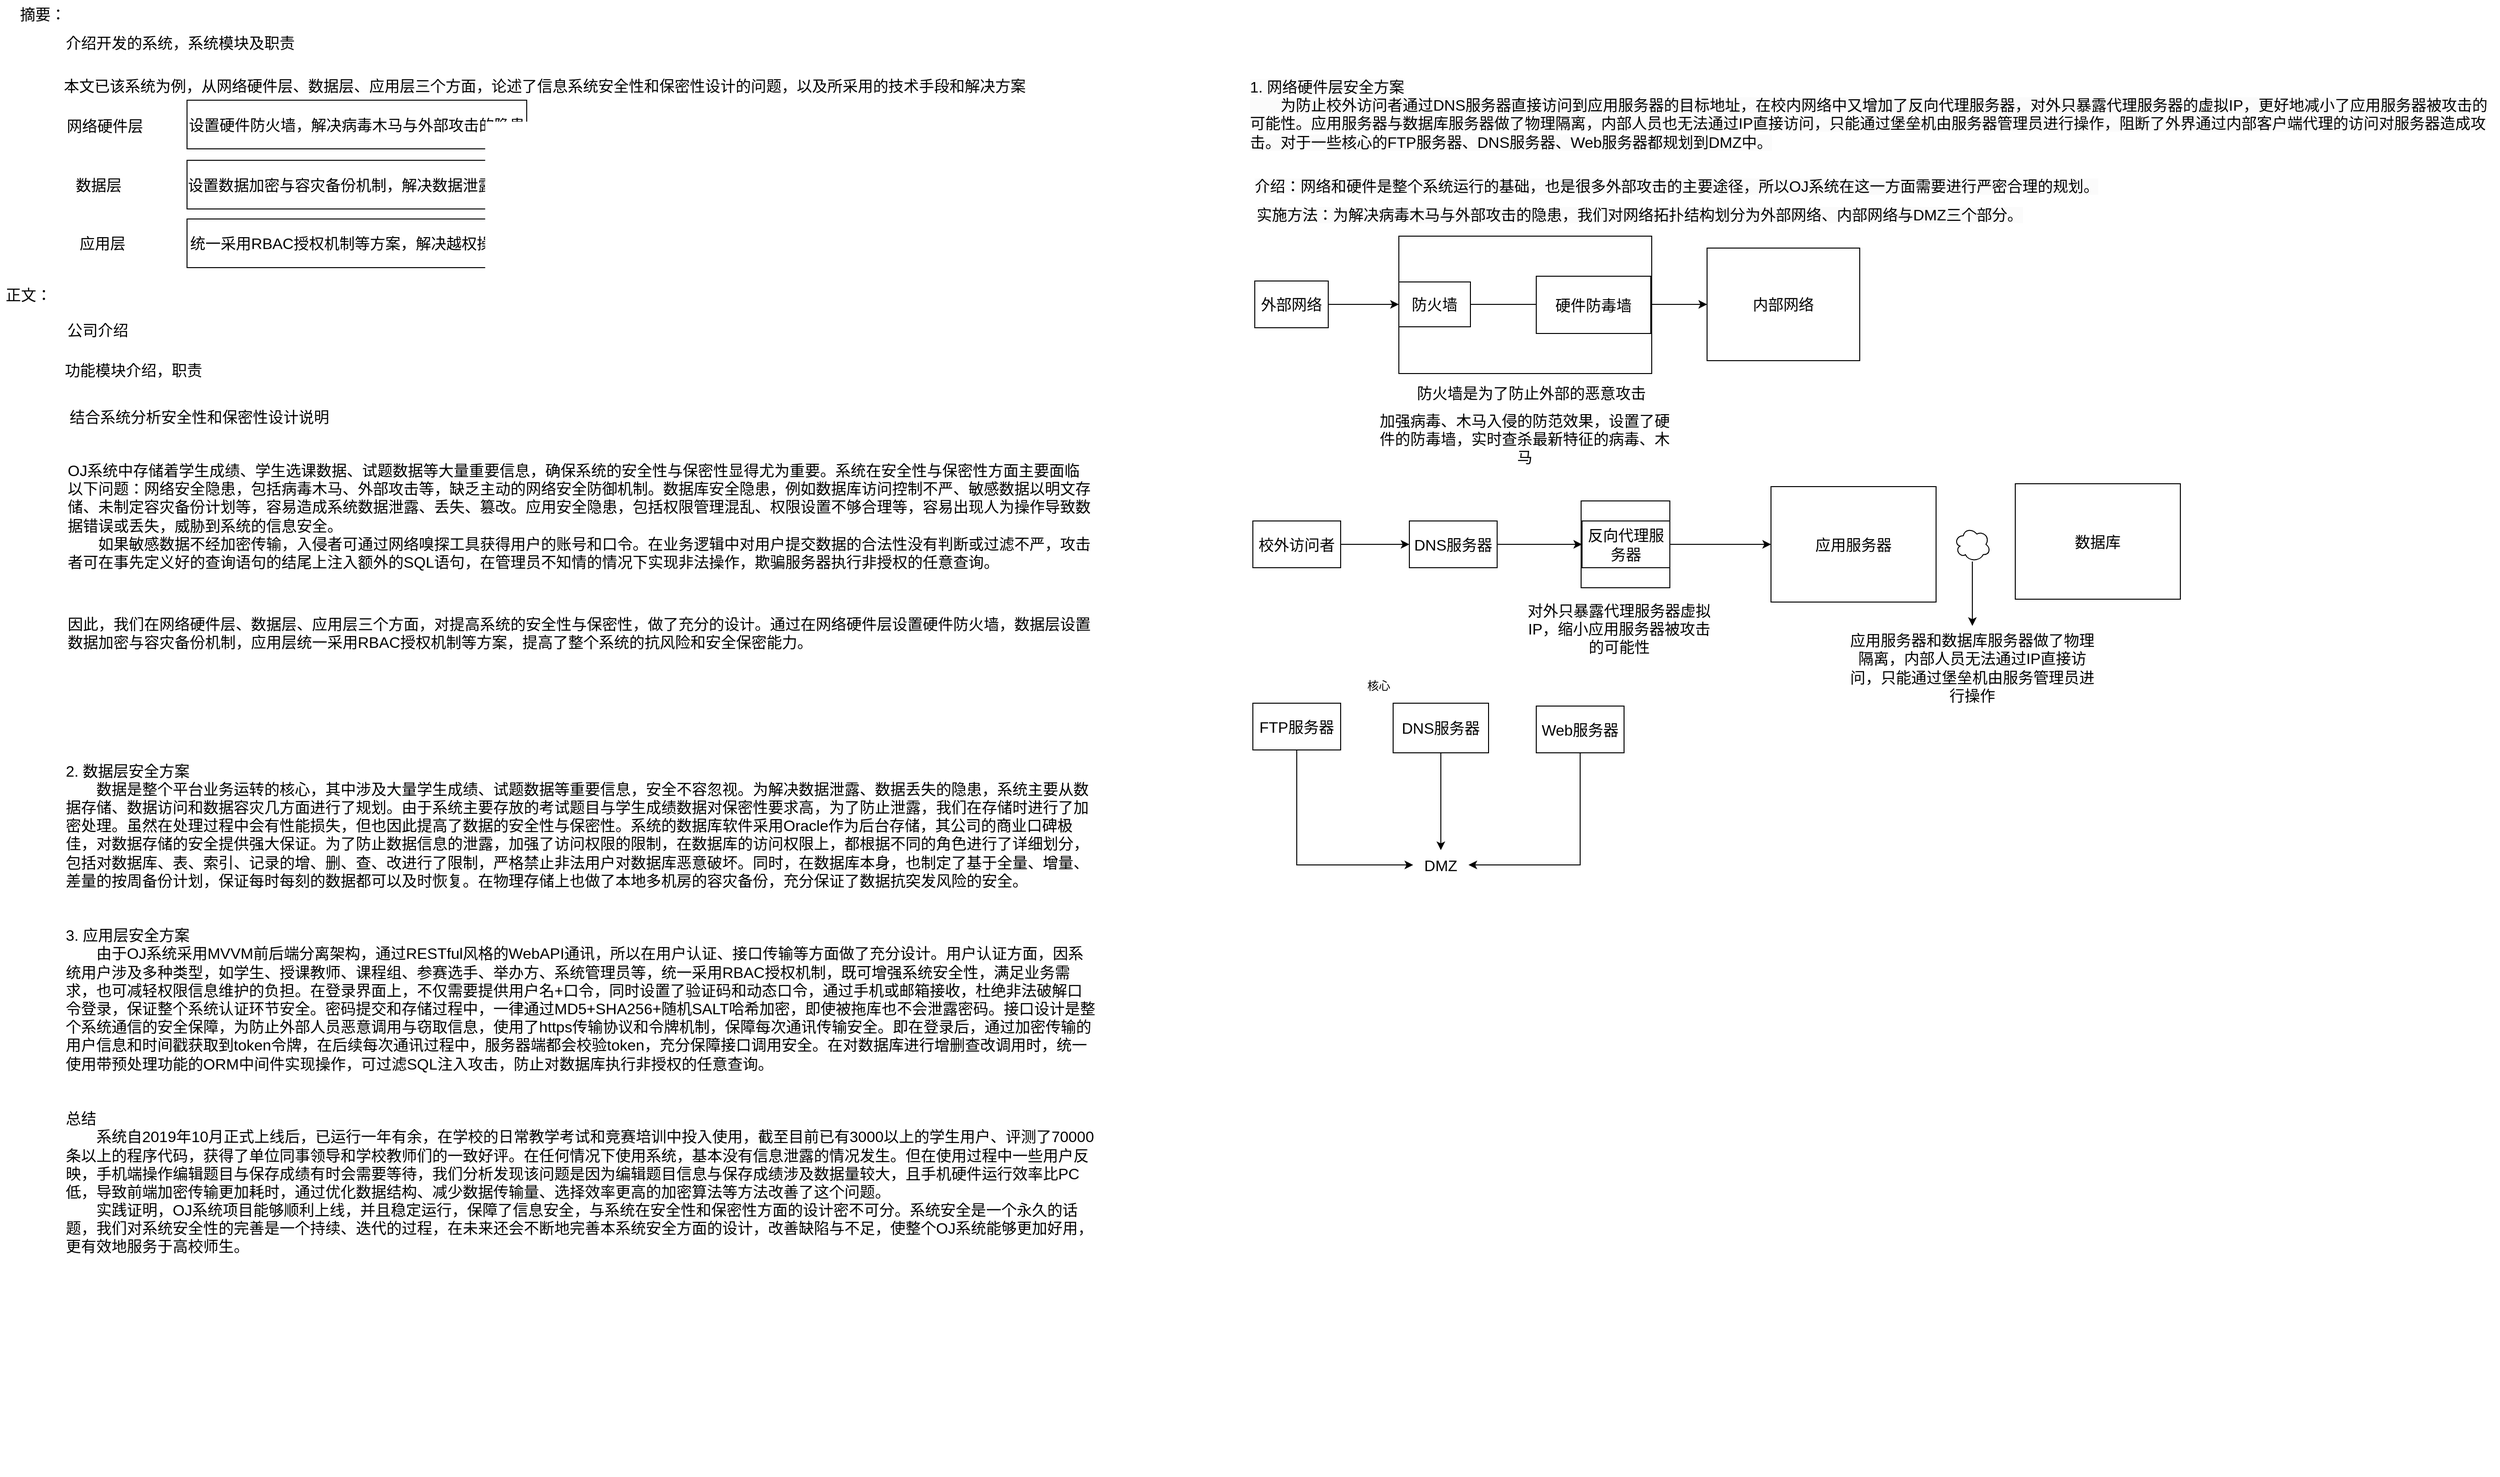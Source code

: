 <mxfile version="22.0.8" type="github">
  <diagram name="第 1 页" id="5gmoauhwWc8AIGV2I_Qd">
    <mxGraphModel dx="2012" dy="1139" grid="0" gridSize="10" guides="1" tooltips="1" connect="1" arrows="1" fold="1" page="1" pageScale="1" pageWidth="10000" pageHeight="10000" math="0" shadow="0">
      <root>
        <mxCell id="0" />
        <mxCell id="1" parent="0" />
        <mxCell id="CfzCiIxsDfycaTIxzi9i-1" value="摘要：" style="text;html=1;strokeColor=none;fillColor=none;align=center;verticalAlign=middle;whiteSpace=wrap;rounded=0;fontSize=16;" vertex="1" parent="1">
          <mxGeometry x="58" y="96" width="60" height="30" as="geometry" />
        </mxCell>
        <mxCell id="CfzCiIxsDfycaTIxzi9i-2" value="介绍开发的系统，系统模块及职责" style="text;html=1;strokeColor=none;fillColor=none;align=center;verticalAlign=middle;whiteSpace=wrap;rounded=0;fontSize=16;" vertex="1" parent="1">
          <mxGeometry x="103" y="126" width="258" height="30" as="geometry" />
        </mxCell>
        <mxCell id="CfzCiIxsDfycaTIxzi9i-3" value="本文已该系统为例，从网络硬件层、数据层、应用层三个方面，论述了信息系统安全性和保密性设计的问题，以及所采用的技术手段和解决方案" style="text;html=1;strokeColor=none;fillColor=none;align=center;verticalAlign=middle;whiteSpace=wrap;rounded=0;fontSize=16;" vertex="1" parent="1">
          <mxGeometry x="103" y="171" width="1022" height="30" as="geometry" />
        </mxCell>
        <mxCell id="CfzCiIxsDfycaTIxzi9i-4" value="网络硬件层" style="text;html=1;strokeColor=none;fillColor=none;align=center;verticalAlign=middle;whiteSpace=wrap;rounded=0;fontSize=16;" vertex="1" parent="1">
          <mxGeometry x="112" y="213" width="82" height="30" as="geometry" />
        </mxCell>
        <mxCell id="CfzCiIxsDfycaTIxzi9i-5" value="数据层" style="text;html=1;strokeColor=none;fillColor=none;align=center;verticalAlign=middle;whiteSpace=wrap;rounded=0;fontSize=16;" vertex="1" parent="1">
          <mxGeometry x="112" y="274.5" width="69" height="30" as="geometry" />
        </mxCell>
        <mxCell id="CfzCiIxsDfycaTIxzi9i-7" value="应用层" style="text;html=1;strokeColor=none;fillColor=none;align=center;verticalAlign=middle;whiteSpace=wrap;rounded=0;fontSize=16;" vertex="1" parent="1">
          <mxGeometry x="116" y="336" width="69" height="30" as="geometry" />
        </mxCell>
        <mxCell id="CfzCiIxsDfycaTIxzi9i-9" value="设置硬件防火墙，解决病毒木马与外部攻击的隐患" style="rounded=0;whiteSpace=wrap;html=1;fontSize=16;" vertex="1" parent="1">
          <mxGeometry x="239" y="201" width="356" height="51" as="geometry" />
        </mxCell>
        <mxCell id="CfzCiIxsDfycaTIxzi9i-10" value="设置数据加密与容灾备份机制，解决数据泄露丢失的隐患" style="rounded=0;whiteSpace=wrap;html=1;fontSize=16;" vertex="1" parent="1">
          <mxGeometry x="239" y="264" width="402" height="51" as="geometry" />
        </mxCell>
        <mxCell id="CfzCiIxsDfycaTIxzi9i-11" value="统一采用RBAC授权机制等方案，解决越权操作的隐患，提高了整个系统的抗风险和安全保密能力" style="rounded=0;whiteSpace=wrap;html=1;fontSize=16;" vertex="1" parent="1">
          <mxGeometry x="239" y="325.5" width="691" height="51" as="geometry" />
        </mxCell>
        <mxCell id="CfzCiIxsDfycaTIxzi9i-12" value="正文：" style="text;html=1;strokeColor=none;fillColor=none;align=center;verticalAlign=middle;whiteSpace=wrap;rounded=0;fontSize=16;" vertex="1" parent="1">
          <mxGeometry x="43" y="390" width="60" height="30" as="geometry" />
        </mxCell>
        <mxCell id="CfzCiIxsDfycaTIxzi9i-13" value="公司介绍" style="text;html=1;strokeColor=none;fillColor=none;align=center;verticalAlign=middle;whiteSpace=wrap;rounded=0;fontSize=16;" vertex="1" parent="1">
          <mxGeometry x="103" y="427" width="85" height="30" as="geometry" />
        </mxCell>
        <mxCell id="CfzCiIxsDfycaTIxzi9i-14" value="功能模块介绍，职责" style="text;html=1;strokeColor=none;fillColor=none;align=center;verticalAlign=middle;whiteSpace=wrap;rounded=0;fontSize=16;" vertex="1" parent="1">
          <mxGeometry x="108" y="469" width="150" height="30" as="geometry" />
        </mxCell>
        <mxCell id="CfzCiIxsDfycaTIxzi9i-15" value="结合系统分析安全性和保密性设计说明" style="text;html=1;strokeColor=none;fillColor=none;align=center;verticalAlign=middle;whiteSpace=wrap;rounded=0;fontSize=16;" vertex="1" parent="1">
          <mxGeometry x="112" y="518" width="280" height="30" as="geometry" />
        </mxCell>
        <mxCell id="CfzCiIxsDfycaTIxzi9i-16" value="OJ系统中存储着学生成绩、学生选课数据、试题数据等大量重要信息，确保系统的安全性与保密性显得尤为重要。系统在安全性与保密性方面主要面临以下问题：网络安全隐患，包括病毒木马、外部攻击等，缺乏主动的网络安全防御机制。数据库安全隐患，例如数据库访问控制不严、敏感数据以明文存储、未制定容灾备份计划等，容易造成系统数据泄露、丢失、篡改。应用安全隐患，包括权限管理混乱、权限设置不够合理等，容易出现人为操作导致数据错误或丢失，威胁到系统的信息安全。&#xa;  如果敏感数据不经加密传输，入侵者可通过网络嗅探工具获得用户的账号和口令。在业务逻辑中对用户提交数据的合法性没有判断或过滤不严，攻击者可在事先定义好的查询语句的结尾上注入额外的SQL语句，在管理员不知情的情况下实现非法操作，欺骗服务器执行非授权的任意查询。&#xa;" style="text;whiteSpace=wrap;fontSize=16;" vertex="1" parent="1">
          <mxGeometry x="112" y="573" width="1075" height="136" as="geometry" />
        </mxCell>
        <mxCell id="CfzCiIxsDfycaTIxzi9i-18" value="因此，我们在网络硬件层、数据层、应用层三个方面，对提高系统的安全性与保密性，做了充分的设计。通过在网络硬件层设置硬件防火墙，数据层设置数据加密与容灾备份机制，应用层统一采用RBAC授权机制等方案，提高了整个系统的抗风险和安全保密能力。" style="text;whiteSpace=wrap;fontSize=16;" vertex="1" parent="1">
          <mxGeometry x="112" y="734" width="1080" height="99" as="geometry" />
        </mxCell>
        <mxCell id="CfzCiIxsDfycaTIxzi9i-19" value="&#xa;&#xa;&#xa;2. 数据层安全方案&#xa;  数据是整个平台业务运转的核心，其中涉及大量学生成绩、试题数据等重要信息，安全不容忽视。为解决数据泄露、数据丢失的隐患，系统主要从数据存储、数据访问和数据容灾几方面进行了规划。由于系统主要存放的考试题目与学生成绩数据对保密性要求高，为了防止泄露，我们在存储时进行了加密处理。虽然在处理过程中会有性能损失，但也因此提高了数据的安全性与保密性。系统的数据库软件采用Oracle作为后台存储，其公司的商业口碑极佳，对数据存储的安全提供强大保证。为了防止数据信息的泄露，加强了访问权限的限制，在数据库的访问权限上，都根据不同的角色进行了详细划分，包括对数据库、表、索引、记录的增、删、查、改进行了限制，严格禁止非法用户对数据库恶意破坏。同时，在数据库本身，也制定了基于全量、增量、差量的按周备份计划，保证每时每刻的数据都可以及时恢复。在物理存储上也做了本地多机房的容灾备份，充分保证了数据抗突发风险的安全。&#xa;&#xa;&#xa;3. 应用层安全方案&#xa;  由于OJ系统采用MVVM前后端分离架构，通过RESTful风格的WebAPI通讯，所以在用户认证、接口传输等方面做了充分设计。用户认证方面，因系统用户涉及多种类型，如学生、授课教师、课程组、参赛选手、举办方、系统管理员等，统一采用RBAC授权机制，既可增强系统安全性，满足业务需求，也可减轻权限信息维护的负担。在登录界面上，不仅需要提供用户名+口令，同时设置了验证码和动态口令，通过手机或邮箱接收，杜绝非法破解口令登录，保证整个系统认证环节安全。密码提交和存储过程中，一律通过MD5+SHA256+随机SALT哈希加密，即使被拖库也不会泄露密码。接口设计是整个系统通信的安全保障，为防止外部人员恶意调用与窃取信息，使用了https传输协议和令牌机制，保障每次通讯传输安全。即在登录后，通过加密传输的用户信息和时间戳获取到token令牌，在后续每次通讯过程中，服务器端都会校验token，充分保障接口调用安全。在对数据库进行增删查改调用时，统一使用带预处理功能的ORM中间件实现操作，可过滤SQL注入攻击，防止对数据库执行非授权的任意查询。&#xa;&#xa;&#xa;总结&#xa;  系统自2019年10月正式上线后，已运行一年有余，在学校的日常教学考试和竞赛培训中投入使用，截至目前已有3000以上的学生用户、评测了70000条以上的程序代码，获得了单位同事领导和学校教师们的一致好评。在任何情况下使用系统，基本没有信息泄露的情况发生。但在使用过程中一些用户反映，手机端操作编辑题目与保存成绩有时会需要等待，我们分析发现该问题是因为编辑题目信息与保存成绩涉及数据量较大，且手机硬件运行效率比PC低，导致前端加密传输更加耗时，通过优化数据结构、减少数据传输量、选择效率更高的加密算法等方法改善了这个问题。&#xa;  实践证明，OJ系统项目能够顺利上线，并且稳定运行，保障了信息安全，与系统在安全性和保密性方面的设计密不可分。系统安全是一个永久的话题，我们对系统安全性的完善是一个持续、迭代的过程，在未来还会不断地完善本系统安全方面的设计，改善缺陷与不足，使整个OJ系统能够更加好用，更有效地服务于高校师生。" style="text;whiteSpace=wrap;fontSize=16;" vertex="1" parent="1">
          <mxGeometry x="110" y="830" width="1082" height="813" as="geometry" />
        </mxCell>
        <mxCell id="CfzCiIxsDfycaTIxzi9i-20" value="&lt;span style=&quot;color: rgb(0, 0, 0); font-family: Helvetica; font-size: 16px; font-style: normal; font-variant-ligatures: normal; font-variant-caps: normal; font-weight: 400; letter-spacing: normal; orphans: 2; text-align: left; text-indent: 0px; text-transform: none; widows: 2; word-spacing: 0px; -webkit-text-stroke-width: 0px; background-color: rgb(251, 251, 251); text-decoration-thickness: initial; text-decoration-style: initial; text-decoration-color: initial; float: none; display: inline !important;&quot;&gt;1. 网络硬件层安全方案&lt;/span&gt;&lt;br style=&quot;border-color: var(--border-color); padding: 0px; margin: 0px; color: rgb(0, 0, 0); font-family: Helvetica; font-size: 16px; font-style: normal; font-variant-ligatures: normal; font-variant-caps: normal; font-weight: 400; letter-spacing: normal; orphans: 2; text-align: left; text-indent: 0px; text-transform: none; widows: 2; word-spacing: 0px; -webkit-text-stroke-width: 0px; background-color: rgb(251, 251, 251); text-decoration-thickness: initial; text-decoration-style: initial; text-decoration-color: initial;&quot;&gt;&lt;span style=&quot;color: rgb(0, 0, 0); font-family: Helvetica; font-size: 16px; font-style: normal; font-variant-ligatures: normal; font-variant-caps: normal; font-weight: 400; letter-spacing: normal; orphans: 2; text-align: left; text-indent: 0px; text-transform: none; widows: 2; word-spacing: 0px; -webkit-text-stroke-width: 0px; background-color: rgb(251, 251, 251); text-decoration-thickness: initial; text-decoration-style: initial; text-decoration-color: initial; float: none; display: inline !important;&quot;&gt;  为防止校外访问者通过DNS服务器直接访问到应用服务器的目标地址，在校内网络中又增加了反向代理服务器，对外只暴露代理服务器的虚拟IP，更好地减小了应用服务器被攻击的可能性。应用服务器与数据库服务器做了物理隔离，内部人员也无法通过IP直接访问，只能通过堡垒机由服务器管理员进行操作，阻断了外界通过内部客户端代理的访问对服务器造成攻击。对于一些核心的FTP服务器、DNS服务器、Web服务器都规划到DMZ中。&lt;/span&gt;" style="text;whiteSpace=wrap;html=1;" vertex="1" parent="1">
          <mxGeometry x="1351" y="171" width="1311" height="141" as="geometry" />
        </mxCell>
        <mxCell id="CfzCiIxsDfycaTIxzi9i-21" value="&lt;span style=&quot;color: rgb(0, 0, 0); font-family: Helvetica; font-size: 16px; font-style: normal; font-variant-ligatures: normal; font-variant-caps: normal; font-weight: 400; letter-spacing: normal; orphans: 2; text-align: left; text-indent: 0px; text-transform: none; widows: 2; word-spacing: 0px; -webkit-text-stroke-width: 0px; background-color: rgb(251, 251, 251); text-decoration-thickness: initial; text-decoration-style: initial; text-decoration-color: initial; float: none; display: inline !important;&quot;&gt;介绍：网络和硬件是整个系统运行的基础，也是很多外部攻击的主要途径，所以OJ系统在这一方面需要进行严密合理的规划。&lt;/span&gt;" style="text;whiteSpace=wrap;html=1;" vertex="1" parent="1">
          <mxGeometry x="1356" y="274.5" width="908" height="30" as="geometry" />
        </mxCell>
        <mxCell id="CfzCiIxsDfycaTIxzi9i-22" value="&lt;span style=&quot;color: rgb(0, 0, 0); font-family: Helvetica; font-size: 16px; font-style: normal; font-variant-ligatures: normal; font-variant-caps: normal; font-weight: 400; letter-spacing: normal; orphans: 2; text-align: left; text-indent: 0px; text-transform: none; widows: 2; word-spacing: 0px; -webkit-text-stroke-width: 0px; background-color: rgb(251, 251, 251); text-decoration-thickness: initial; text-decoration-style: initial; text-decoration-color: initial; float: none; display: inline !important;&quot;&gt;实施方法：为解决病毒木马与外部攻击的隐患，我们对网络拓扑结构划分为外部网络、内部网络与DMZ三个部分。&lt;/span&gt;" style="text;whiteSpace=wrap;html=1;" vertex="1" parent="1">
          <mxGeometry x="1358" y="304.5" width="822" height="39" as="geometry" />
        </mxCell>
        <mxCell id="CfzCiIxsDfycaTIxzi9i-26" value="&lt;span style=&quot;font-size: 16px;&quot;&gt;DMZ&lt;/span&gt;" style="text;whiteSpace=wrap;html=1;align=center;" vertex="1" parent="1">
          <mxGeometry x="1524" y="987" width="58" height="31" as="geometry" />
        </mxCell>
        <mxCell id="CfzCiIxsDfycaTIxzi9i-31" value="" style="edgeStyle=orthogonalEdgeStyle;rounded=0;orthogonalLoop=1;jettySize=auto;html=1;" edge="1" parent="1" source="CfzCiIxsDfycaTIxzi9i-28" target="CfzCiIxsDfycaTIxzi9i-30">
          <mxGeometry relative="1" as="geometry" />
        </mxCell>
        <mxCell id="CfzCiIxsDfycaTIxzi9i-28" value="外部网络" style="rounded=0;whiteSpace=wrap;html=1;fontSize=16;" vertex="1" parent="1">
          <mxGeometry x="1358" y="390.5" width="77" height="49" as="geometry" />
        </mxCell>
        <mxCell id="CfzCiIxsDfycaTIxzi9i-29" value="内部网络" style="rounded=0;whiteSpace=wrap;html=1;fontSize=16;" vertex="1" parent="1">
          <mxGeometry x="1832" y="356" width="160" height="118" as="geometry" />
        </mxCell>
        <mxCell id="CfzCiIxsDfycaTIxzi9i-36" value="" style="rounded=0;whiteSpace=wrap;html=1;" vertex="1" parent="1">
          <mxGeometry x="1509" y="343.5" width="265" height="144" as="geometry" />
        </mxCell>
        <mxCell id="CfzCiIxsDfycaTIxzi9i-34" style="edgeStyle=orthogonalEdgeStyle;rounded=0;orthogonalLoop=1;jettySize=auto;html=1;exitX=1;exitY=0.5;exitDx=0;exitDy=0;entryX=0;entryY=0.5;entryDx=0;entryDy=0;" edge="1" parent="1" source="CfzCiIxsDfycaTIxzi9i-30" target="CfzCiIxsDfycaTIxzi9i-29">
          <mxGeometry relative="1" as="geometry" />
        </mxCell>
        <mxCell id="CfzCiIxsDfycaTIxzi9i-30" value="防火墙" style="rounded=0;whiteSpace=wrap;html=1;fontSize=16;" vertex="1" parent="1">
          <mxGeometry x="1509" y="391.5" width="75" height="47" as="geometry" />
        </mxCell>
        <mxCell id="CfzCiIxsDfycaTIxzi9i-35" value="硬件防毒墙" style="rounded=0;whiteSpace=wrap;html=1;fontSize=16;" vertex="1" parent="1">
          <mxGeometry x="1653" y="385.5" width="120" height="60" as="geometry" />
        </mxCell>
        <mxCell id="CfzCiIxsDfycaTIxzi9i-37" value="防火墙是为了防止外部的恶意攻击" style="text;html=1;strokeColor=none;fillColor=none;align=center;verticalAlign=middle;whiteSpace=wrap;rounded=0;fontSize=16;" vertex="1" parent="1">
          <mxGeometry x="1523" y="492.5" width="250" height="30" as="geometry" />
        </mxCell>
        <mxCell id="CfzCiIxsDfycaTIxzi9i-38" value="加强病毒、木马入侵的防范效果，设置了硬件的防毒墙，实时查杀最新特征的病毒、木马" style="text;html=1;strokeColor=none;fillColor=none;align=center;verticalAlign=middle;whiteSpace=wrap;rounded=0;fontSize=16;" vertex="1" parent="1">
          <mxGeometry x="1487" y="530.5" width="308" height="51" as="geometry" />
        </mxCell>
        <mxCell id="CfzCiIxsDfycaTIxzi9i-44" value="" style="edgeStyle=orthogonalEdgeStyle;rounded=0;orthogonalLoop=1;jettySize=auto;html=1;" edge="1" parent="1" source="CfzCiIxsDfycaTIxzi9i-39" target="CfzCiIxsDfycaTIxzi9i-40">
          <mxGeometry relative="1" as="geometry" />
        </mxCell>
        <mxCell id="CfzCiIxsDfycaTIxzi9i-39" value="校外访问者" style="rounded=0;whiteSpace=wrap;html=1;fontSize=16;" vertex="1" parent="1">
          <mxGeometry x="1356" y="642" width="92" height="49" as="geometry" />
        </mxCell>
        <mxCell id="CfzCiIxsDfycaTIxzi9i-45" value="" style="edgeStyle=orthogonalEdgeStyle;rounded=0;orthogonalLoop=1;jettySize=auto;html=1;" edge="1" parent="1" source="CfzCiIxsDfycaTIxzi9i-40" target="CfzCiIxsDfycaTIxzi9i-42">
          <mxGeometry relative="1" as="geometry" />
        </mxCell>
        <mxCell id="CfzCiIxsDfycaTIxzi9i-40" value="DNS服务器" style="rounded=0;whiteSpace=wrap;html=1;fontSize=16;" vertex="1" parent="1">
          <mxGeometry x="1520" y="642" width="92" height="49" as="geometry" />
        </mxCell>
        <mxCell id="CfzCiIxsDfycaTIxzi9i-41" value="应用服务器" style="rounded=0;whiteSpace=wrap;html=1;fontSize=16;" vertex="1" parent="1">
          <mxGeometry x="1899" y="606" width="173" height="121" as="geometry" />
        </mxCell>
        <mxCell id="CfzCiIxsDfycaTIxzi9i-46" value="" style="edgeStyle=orthogonalEdgeStyle;rounded=0;orthogonalLoop=1;jettySize=auto;html=1;" edge="1" parent="1" source="CfzCiIxsDfycaTIxzi9i-43" target="CfzCiIxsDfycaTIxzi9i-41">
          <mxGeometry relative="1" as="geometry" />
        </mxCell>
        <mxCell id="CfzCiIxsDfycaTIxzi9i-43" value="" style="rounded=0;whiteSpace=wrap;html=1;" vertex="1" parent="1">
          <mxGeometry x="1700" y="621" width="93" height="91" as="geometry" />
        </mxCell>
        <mxCell id="CfzCiIxsDfycaTIxzi9i-42" value="反向代理服务器" style="rounded=0;whiteSpace=wrap;html=1;fontSize=16;" vertex="1" parent="1">
          <mxGeometry x="1701" y="642" width="92" height="49" as="geometry" />
        </mxCell>
        <mxCell id="CfzCiIxsDfycaTIxzi9i-47" value="对外只暴露代理服务器虚拟IP，缩小应用服务器被攻击的可能性" style="text;html=1;strokeColor=none;fillColor=none;align=center;verticalAlign=middle;whiteSpace=wrap;rounded=0;fontSize=16;" vertex="1" parent="1">
          <mxGeometry x="1638" y="732" width="204" height="46" as="geometry" />
        </mxCell>
        <mxCell id="CfzCiIxsDfycaTIxzi9i-48" value="数据库" style="rounded=0;whiteSpace=wrap;html=1;fontSize=16;" vertex="1" parent="1">
          <mxGeometry x="2155" y="603" width="173" height="121" as="geometry" />
        </mxCell>
        <mxCell id="CfzCiIxsDfycaTIxzi9i-52" value="" style="edgeStyle=orthogonalEdgeStyle;rounded=0;orthogonalLoop=1;jettySize=auto;html=1;" edge="1" parent="1" source="CfzCiIxsDfycaTIxzi9i-49" target="CfzCiIxsDfycaTIxzi9i-51">
          <mxGeometry relative="1" as="geometry" />
        </mxCell>
        <mxCell id="CfzCiIxsDfycaTIxzi9i-49" value="" style="ellipse;shape=cloud;whiteSpace=wrap;html=1;" vertex="1" parent="1">
          <mxGeometry x="2091" y="648.5" width="38" height="36" as="geometry" />
        </mxCell>
        <mxCell id="CfzCiIxsDfycaTIxzi9i-51" value="应用服务器和数据库服务器做了物理隔离，内部人员无法通过IP直接访问，只能通过堡垒机由服务管理员进行操作" style="text;html=1;strokeColor=none;fillColor=none;align=center;verticalAlign=middle;whiteSpace=wrap;rounded=0;fontSize=16;" vertex="1" parent="1">
          <mxGeometry x="1977.88" y="752" width="264.25" height="88" as="geometry" />
        </mxCell>
        <mxCell id="CfzCiIxsDfycaTIxzi9i-58" style="edgeStyle=orthogonalEdgeStyle;rounded=0;orthogonalLoop=1;jettySize=auto;html=1;exitX=0.5;exitY=1;exitDx=0;exitDy=0;entryX=0;entryY=0.5;entryDx=0;entryDy=0;" edge="1" parent="1" source="CfzCiIxsDfycaTIxzi9i-53" target="CfzCiIxsDfycaTIxzi9i-26">
          <mxGeometry relative="1" as="geometry" />
        </mxCell>
        <mxCell id="CfzCiIxsDfycaTIxzi9i-53" value="FTP服务器" style="rounded=0;whiteSpace=wrap;html=1;fontSize=16;" vertex="1" parent="1">
          <mxGeometry x="1356" y="833" width="92" height="49" as="geometry" />
        </mxCell>
        <mxCell id="CfzCiIxsDfycaTIxzi9i-59" style="edgeStyle=orthogonalEdgeStyle;rounded=0;orthogonalLoop=1;jettySize=auto;html=1;exitX=0.5;exitY=1;exitDx=0;exitDy=0;entryX=0.5;entryY=0;entryDx=0;entryDy=0;" edge="1" parent="1" source="CfzCiIxsDfycaTIxzi9i-54" target="CfzCiIxsDfycaTIxzi9i-26">
          <mxGeometry relative="1" as="geometry" />
        </mxCell>
        <mxCell id="CfzCiIxsDfycaTIxzi9i-54" value="DNS服务器" style="rounded=0;whiteSpace=wrap;html=1;fontSize=16;" vertex="1" parent="1">
          <mxGeometry x="1503" y="833" width="100" height="52" as="geometry" />
        </mxCell>
        <mxCell id="CfzCiIxsDfycaTIxzi9i-60" style="edgeStyle=orthogonalEdgeStyle;rounded=0;orthogonalLoop=1;jettySize=auto;html=1;exitX=0.5;exitY=1;exitDx=0;exitDy=0;entryX=1;entryY=0.5;entryDx=0;entryDy=0;" edge="1" parent="1" source="CfzCiIxsDfycaTIxzi9i-55" target="CfzCiIxsDfycaTIxzi9i-26">
          <mxGeometry relative="1" as="geometry" />
        </mxCell>
        <mxCell id="CfzCiIxsDfycaTIxzi9i-55" value="Web服务器" style="rounded=0;whiteSpace=wrap;html=1;fontSize=16;" vertex="1" parent="1">
          <mxGeometry x="1653" y="836" width="92" height="49" as="geometry" />
        </mxCell>
        <mxCell id="CfzCiIxsDfycaTIxzi9i-57" value="核心" style="text;html=1;strokeColor=none;fillColor=none;align=center;verticalAlign=middle;whiteSpace=wrap;rounded=0;" vertex="1" parent="1">
          <mxGeometry x="1458" y="800" width="60" height="30" as="geometry" />
        </mxCell>
      </root>
    </mxGraphModel>
  </diagram>
</mxfile>
